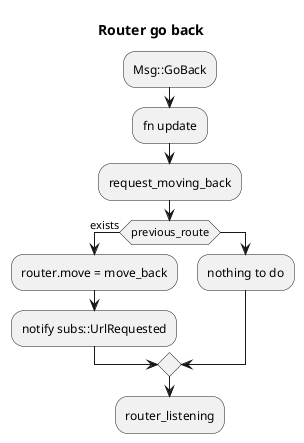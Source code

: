 @startuml

title Router go back

:Msg::GoBack;

:fn update;

:request_moving_back;

if(previous_route) then (exists)
    :router.move = move_back;
    :notify subs::UrlRequested;
else
:nothing to do;
endif
:router_listening;
@enduml

